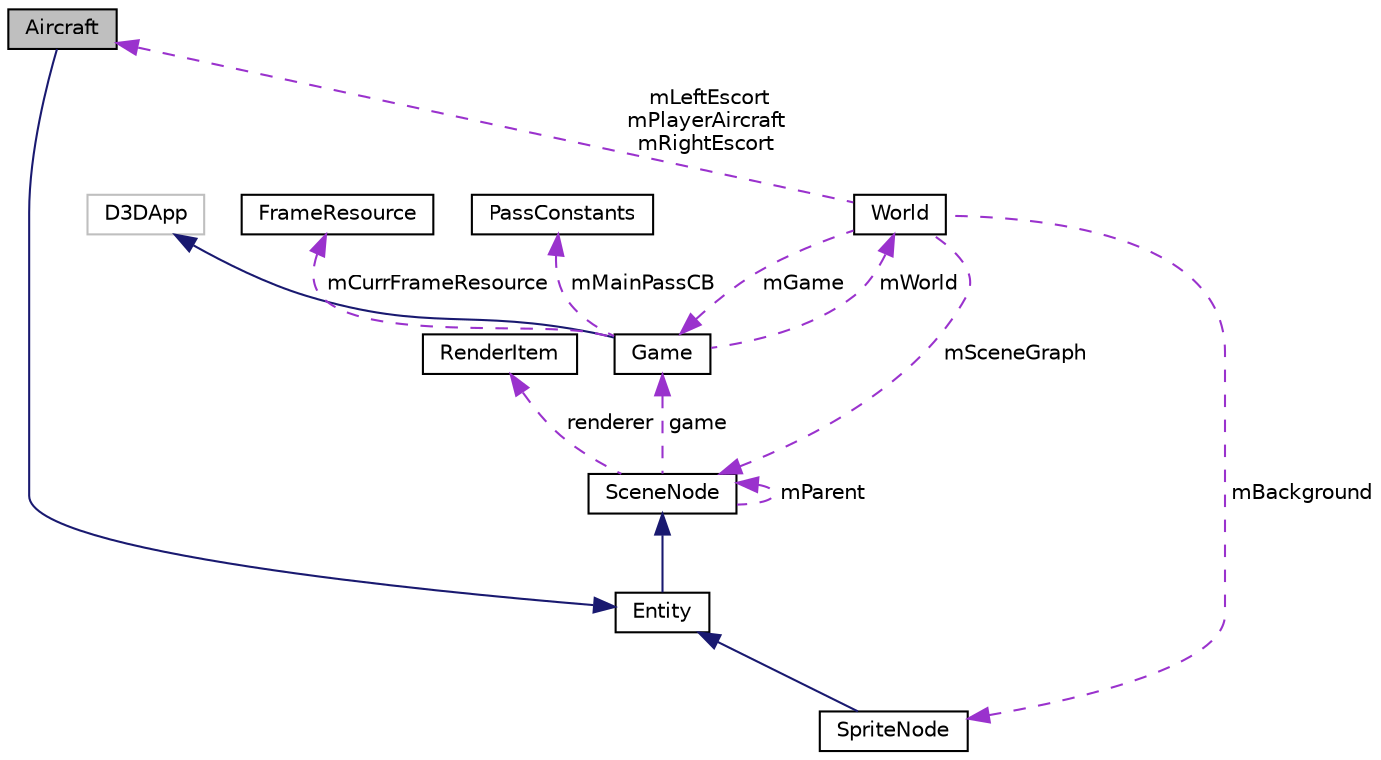 digraph "Aircraft"
{
 // LATEX_PDF_SIZE
  edge [fontname="Helvetica",fontsize="10",labelfontname="Helvetica",labelfontsize="10"];
  node [fontname="Helvetica",fontsize="10",shape=record];
  Node1 [label="Aircraft",height=0.2,width=0.4,color="black", fillcolor="grey75", style="filled", fontcolor="black",tooltip="Aircraft class. Creats Aircraft renderItem."];
  Node2 -> Node1 [dir="back",color="midnightblue",fontsize="10",style="solid",fontname="Helvetica"];
  Node2 [label="Entity",height=0.2,width=0.4,color="black", fillcolor="white", style="filled",URL="$class_entity.html",tooltip="Entity class. Extends SceneNode class."];
  Node3 -> Node2 [dir="back",color="midnightblue",fontsize="10",style="solid",fontname="Helvetica"];
  Node3 [label="SceneNode",height=0.2,width=0.4,color="black", fillcolor="white", style="filled",URL="$class_scene_node.html",tooltip=" "];
  Node4 -> Node3 [dir="back",color="darkorchid3",fontsize="10",style="dashed",label=" game" ,fontname="Helvetica"];
  Node4 [label="Game",height=0.2,width=0.4,color="black", fillcolor="white", style="filled",URL="$class_game.html",tooltip=" "];
  Node5 -> Node4 [dir="back",color="midnightblue",fontsize="10",style="solid",fontname="Helvetica"];
  Node5 [label="D3DApp",height=0.2,width=0.4,color="grey75", fillcolor="white", style="filled",tooltip=" "];
  Node6 -> Node4 [dir="back",color="darkorchid3",fontsize="10",style="dashed",label=" mCurrFrameResource" ,fontname="Helvetica"];
  Node6 [label="FrameResource",height=0.2,width=0.4,color="black", fillcolor="white", style="filled",URL="$struct_frame_resource.html",tooltip=" "];
  Node7 -> Node4 [dir="back",color="darkorchid3",fontsize="10",style="dashed",label=" mMainPassCB" ,fontname="Helvetica"];
  Node7 [label="PassConstants",height=0.2,width=0.4,color="black", fillcolor="white", style="filled",URL="$struct_pass_constants.html",tooltip=" "];
  Node8 -> Node4 [dir="back",color="darkorchid3",fontsize="10",style="dashed",label=" mWorld" ,fontname="Helvetica"];
  Node8 [label="World",height=0.2,width=0.4,color="black", fillcolor="white", style="filled",URL="$class_world.html",tooltip="World class Creats game objectes."];
  Node4 -> Node8 [dir="back",color="darkorchid3",fontsize="10",style="dashed",label=" mGame" ,fontname="Helvetica"];
  Node3 -> Node8 [dir="back",color="darkorchid3",fontsize="10",style="dashed",label=" mSceneGraph" ,fontname="Helvetica"];
  Node1 -> Node8 [dir="back",color="darkorchid3",fontsize="10",style="dashed",label=" mLeftEscort\nmPlayerAircraft\nmRightEscort" ,fontname="Helvetica"];
  Node9 -> Node8 [dir="back",color="darkorchid3",fontsize="10",style="dashed",label=" mBackground" ,fontname="Helvetica"];
  Node9 [label="SpriteNode",height=0.2,width=0.4,color="black", fillcolor="white", style="filled",URL="$class_sprite_node.html",tooltip="SpriteNode class. Extends enetity class."];
  Node2 -> Node9 [dir="back",color="midnightblue",fontsize="10",style="solid",fontname="Helvetica"];
  Node10 -> Node3 [dir="back",color="darkorchid3",fontsize="10",style="dashed",label=" renderer" ,fontname="Helvetica"];
  Node10 [label="RenderItem",height=0.2,width=0.4,color="black", fillcolor="white", style="filled",URL="$struct_render_item.html",tooltip=" "];
  Node3 -> Node3 [dir="back",color="darkorchid3",fontsize="10",style="dashed",label=" mParent" ,fontname="Helvetica"];
}
